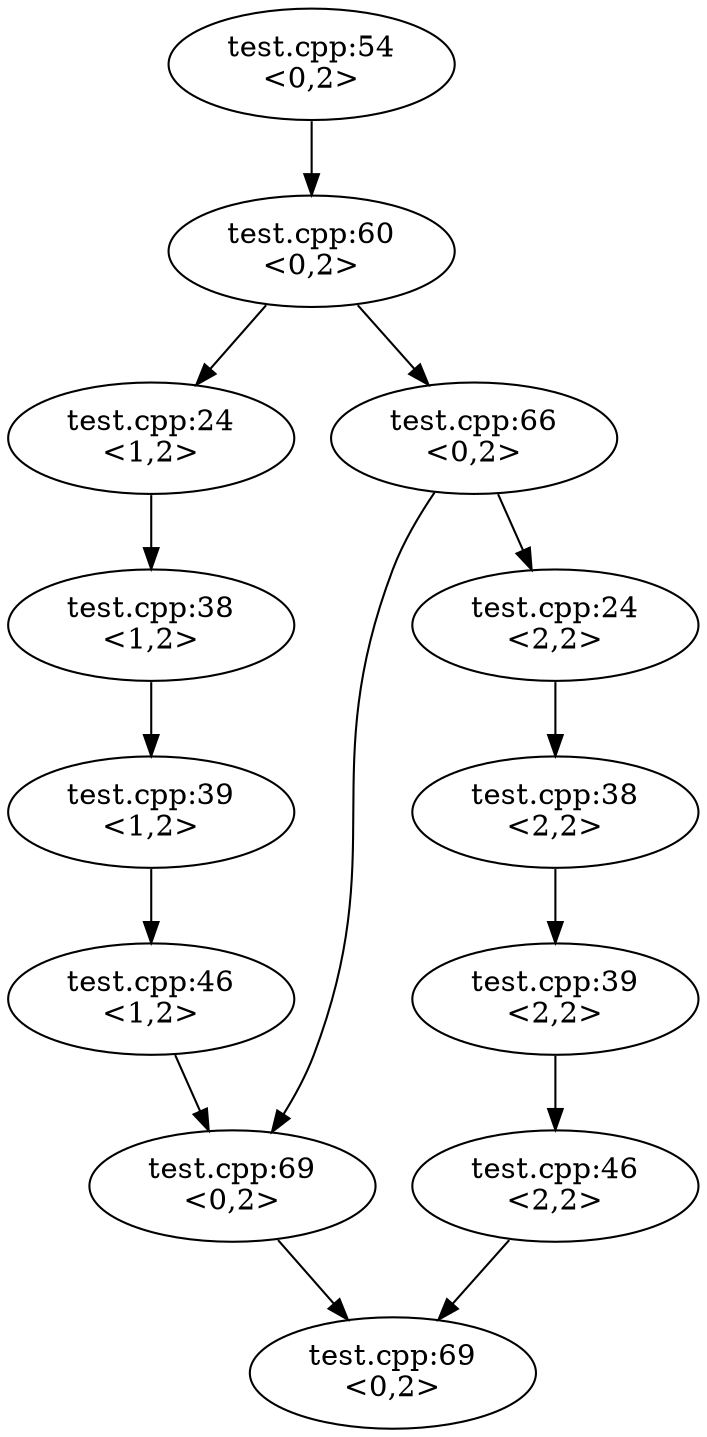digraph G {
  n1 -> n2;
  n2 -> n3;
  n2 -> n4;
  n4 -> n5;
  n3 -> n6;
  n6 -> n7;
  n7 -> n8;
  n4 -> n9;
  n8 -> n9;
  n5 -> n10;
  n10 -> n11;
  n11 -> n12;
  n9 -> n13;
  n12 -> n13;
  n1 [label="test.cpp:54\n<0,2>"];
  n2 [label="test.cpp:60\n<0,2>"];
  n3 [label="test.cpp:24\n<1,2>"];
  n4 [label="test.cpp:66\n<0,2>"];
  n5 [label="test.cpp:24\n<2,2>"];
  n6 [label="test.cpp:38\n<1,2>"];
  n7 [label="test.cpp:39\n<1,2>"];
  n8 [label="test.cpp:46\n<1,2>"];
  n9 [label="test.cpp:69\n<0,2>"];
  n10 [label="test.cpp:38\n<2,2>"];
  n11 [label="test.cpp:39\n<2,2>"];
  n12 [label="test.cpp:46\n<2,2>"];
  n13 [label="test.cpp:69\n<0,2>"];
}
